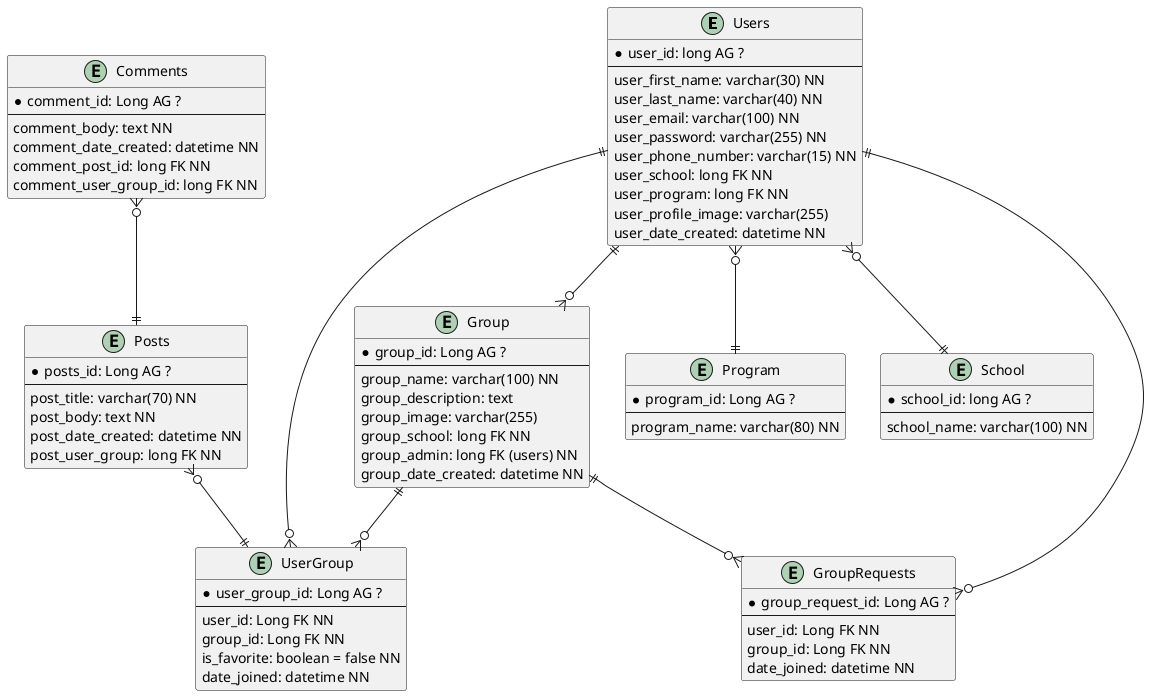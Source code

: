 @startuml
'https://plantuml.com/object-diagram

entity Users{
    * user_id: long AG ?
    --
    user_first_name: varchar(30) NN
    user_last_name: varchar(40) NN
    user_email: varchar(100) NN
    user_password: varchar(255) NN
    user_phone_number: varchar(15) NN
    user_school: long FK NN
    user_program: long FK NN
    user_profile_image: varchar(255)
    user_date_created: datetime NN
}

entity School{
    * school_id: long AG ?
    --
    school_name: varchar(100) NN
}

entity Group{
    * group_id: Long AG ?
    --
    group_name: varchar(100) NN
    group_description: text
    group_image: varchar(255)
    group_school: long FK NN
    group_admin: long FK (users) NN
    group_date_created: datetime NN
}

entity UserGroup{
    * user_group_id: Long AG ?
    --
    user_id: Long FK NN
    group_id: Long FK NN
    is_favorite: boolean = false NN
    date_joined: datetime NN
}

entity GroupRequests{
    * group_request_id: Long AG ?
    --
    user_id: Long FK NN
    group_id: Long FK NN
    date_joined: datetime NN
}

entity Posts{
    * posts_id: Long AG ?
    --
    post_title: varchar(70) NN
    post_body: text NN
    post_date_created: datetime NN
    post_user_group: long FK NN
}

entity Comments{
    * comment_id: Long AG ?
    --
    comment_body: text NN
    comment_date_created: datetime NN
    comment_post_id: long FK NN
    comment_user_group_id: long FK NN
}

entity Program{
    * program_id: Long AG ?
    --
    program_name: varchar(80) NN
}


Users }o--|| School
Users }o--|| Program
Users ||--o{ Group
Users ||--o{ UserGroup
Group ||--o{ UserGroup
Users ||--o{ GroupRequests
Group ||--o{ GroupRequests
Posts }o--|| UserGroup
Comments }o--|| Posts

@enduml
